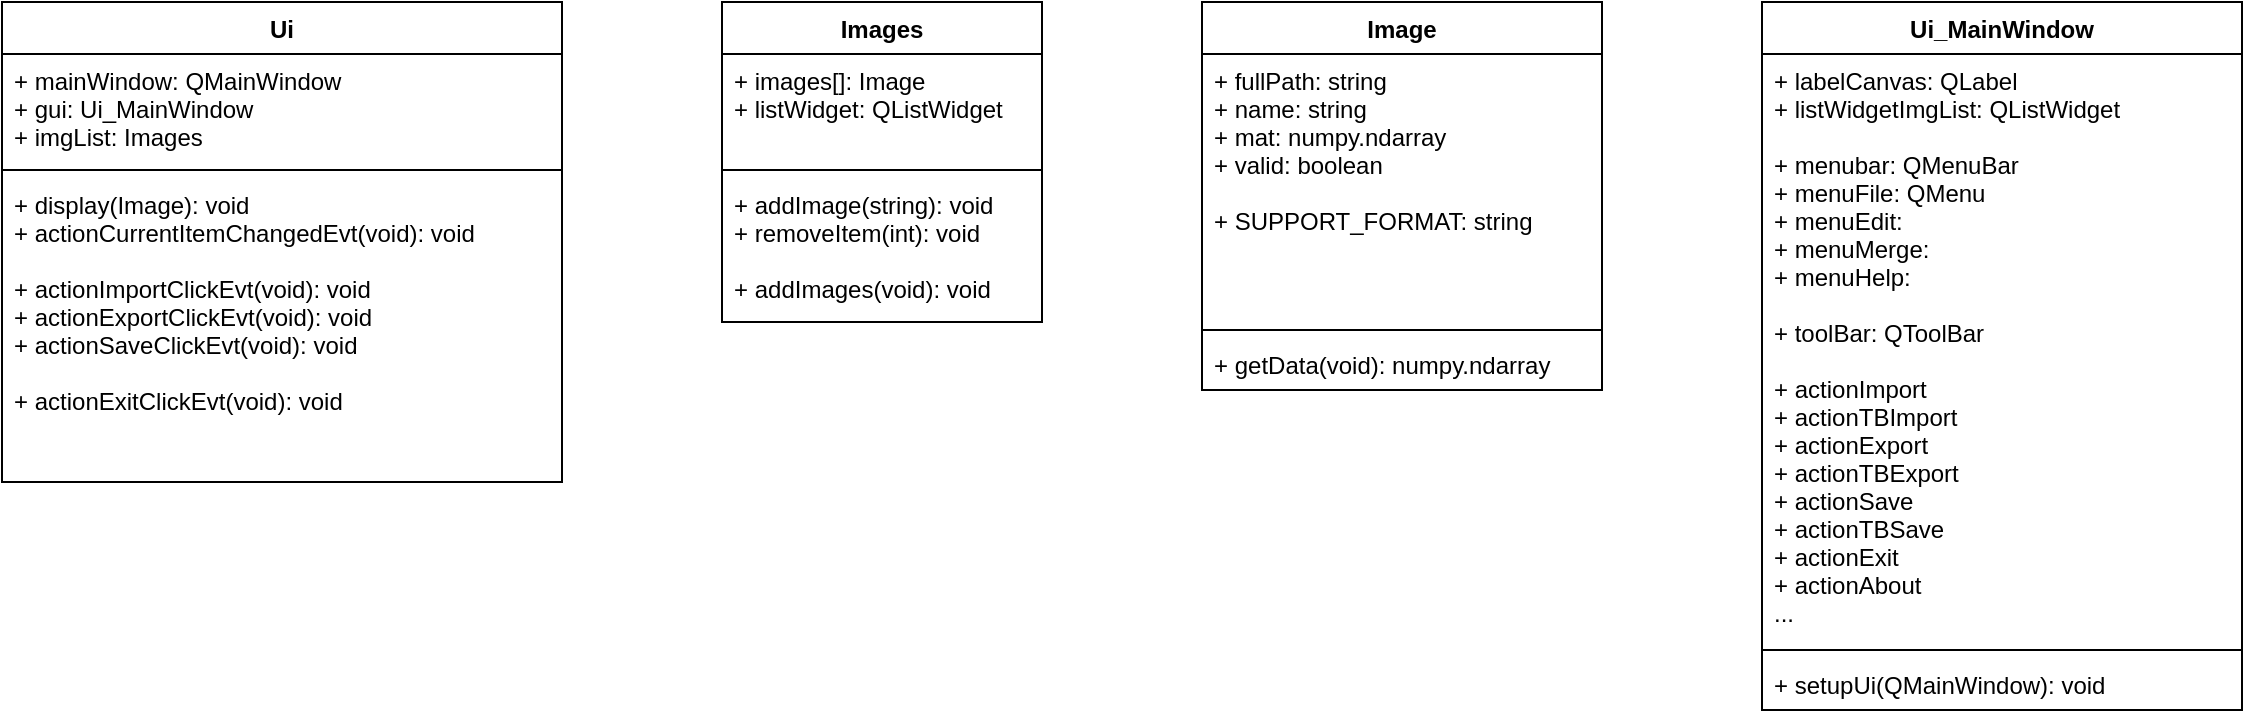 <mxfile version="11.1.4" type="device"><diagram id="X4strXr6Sie6A4-kC9Yf" name="Page-1"><mxGraphModel dx="1422" dy="825" grid="1" gridSize="10" guides="1" tooltips="1" connect="1" arrows="1" fold="1" page="1" pageScale="1" pageWidth="1169" pageHeight="827" math="0" shadow="0"><root><mxCell id="0"/><mxCell id="1" parent="0"/><mxCell id="5aNTFG8WhagijWf9Qxbj-1" value="Ui_MainWindow" style="swimlane;fontStyle=1;align=center;verticalAlign=top;childLayout=stackLayout;horizontal=1;startSize=26;horizontalStack=0;resizeParent=1;resizeParentMax=0;resizeLast=0;collapsible=1;marginBottom=0;" parent="1" vertex="1"><mxGeometry x="920" y="40" width="240" height="354" as="geometry"/></mxCell><mxCell id="5aNTFG8WhagijWf9Qxbj-2" value="+ labelCanvas: QLabel&#10;+ listWidgetImgList: QListWidget&#10;&#10;+ menubar: QMenuBar&#10;+ menuFile: QMenu&#10;+ menuEdit:&#10;+ menuMerge:&#10;+ menuHelp:&#10;&#10;+ toolBar: QToolBar&#10;&#10;+ actionImport&#10;+ actionTBImport&#10;+ actionExport&#10;+ actionTBExport&#10;+ actionSave&#10;+ actionTBSave&#10;+ actionExit&#10;+ actionAbout&#10;..." style="text;strokeColor=none;fillColor=none;align=left;verticalAlign=top;spacingLeft=4;spacingRight=4;overflow=hidden;rotatable=0;points=[[0,0.5],[1,0.5]];portConstraint=eastwest;" parent="5aNTFG8WhagijWf9Qxbj-1" vertex="1"><mxGeometry y="26" width="240" height="294" as="geometry"/></mxCell><mxCell id="5aNTFG8WhagijWf9Qxbj-3" value="" style="line;strokeWidth=1;fillColor=none;align=left;verticalAlign=middle;spacingTop=-1;spacingLeft=3;spacingRight=3;rotatable=0;labelPosition=right;points=[];portConstraint=eastwest;" parent="5aNTFG8WhagijWf9Qxbj-1" vertex="1"><mxGeometry y="320" width="240" height="8" as="geometry"/></mxCell><mxCell id="5aNTFG8WhagijWf9Qxbj-4" value="+ setupUi(QMainWindow): void" style="text;strokeColor=none;fillColor=none;align=left;verticalAlign=top;spacingLeft=4;spacingRight=4;overflow=hidden;rotatable=0;points=[[0,0.5],[1,0.5]];portConstraint=eastwest;" parent="5aNTFG8WhagijWf9Qxbj-1" vertex="1"><mxGeometry y="328" width="240" height="26" as="geometry"/></mxCell><mxCell id="5aNTFG8WhagijWf9Qxbj-5" value="Image" style="swimlane;fontStyle=1;align=center;verticalAlign=top;childLayout=stackLayout;horizontal=1;startSize=26;horizontalStack=0;resizeParent=1;resizeParentMax=0;resizeLast=0;collapsible=1;marginBottom=0;" parent="1" vertex="1"><mxGeometry x="640" y="40" width="200" height="194" as="geometry"/></mxCell><mxCell id="5aNTFG8WhagijWf9Qxbj-6" value="+ fullPath: string&#10;+ name: string&#10;+ mat: numpy.ndarray&#10;+ valid: boolean&#10;&#10;+ SUPPORT_FORMAT: string" style="text;strokeColor=none;fillColor=none;align=left;verticalAlign=top;spacingLeft=4;spacingRight=4;overflow=hidden;rotatable=0;points=[[0,0.5],[1,0.5]];portConstraint=eastwest;" parent="5aNTFG8WhagijWf9Qxbj-5" vertex="1"><mxGeometry y="26" width="200" height="134" as="geometry"/></mxCell><mxCell id="5aNTFG8WhagijWf9Qxbj-7" value="" style="line;strokeWidth=1;fillColor=none;align=left;verticalAlign=middle;spacingTop=-1;spacingLeft=3;spacingRight=3;rotatable=0;labelPosition=right;points=[];portConstraint=eastwest;" parent="5aNTFG8WhagijWf9Qxbj-5" vertex="1"><mxGeometry y="160" width="200" height="8" as="geometry"/></mxCell><mxCell id="5aNTFG8WhagijWf9Qxbj-8" value="+ getData(void): numpy.ndarray" style="text;strokeColor=none;fillColor=none;align=left;verticalAlign=top;spacingLeft=4;spacingRight=4;overflow=hidden;rotatable=0;points=[[0,0.5],[1,0.5]];portConstraint=eastwest;" parent="5aNTFG8WhagijWf9Qxbj-5" vertex="1"><mxGeometry y="168" width="200" height="26" as="geometry"/></mxCell><mxCell id="5aNTFG8WhagijWf9Qxbj-9" value="Images" style="swimlane;fontStyle=1;align=center;verticalAlign=top;childLayout=stackLayout;horizontal=1;startSize=26;horizontalStack=0;resizeParent=1;resizeParentMax=0;resizeLast=0;collapsible=1;marginBottom=0;" parent="1" vertex="1"><mxGeometry x="400" y="40" width="160" height="160" as="geometry"/></mxCell><mxCell id="5aNTFG8WhagijWf9Qxbj-10" value="+ images[]: Image&#10;+ listWidget: QListWidget" style="text;strokeColor=none;fillColor=none;align=left;verticalAlign=top;spacingLeft=4;spacingRight=4;overflow=hidden;rotatable=0;points=[[0,0.5],[1,0.5]];portConstraint=eastwest;" parent="5aNTFG8WhagijWf9Qxbj-9" vertex="1"><mxGeometry y="26" width="160" height="54" as="geometry"/></mxCell><mxCell id="5aNTFG8WhagijWf9Qxbj-11" value="" style="line;strokeWidth=1;fillColor=none;align=left;verticalAlign=middle;spacingTop=-1;spacingLeft=3;spacingRight=3;rotatable=0;labelPosition=right;points=[];portConstraint=eastwest;" parent="5aNTFG8WhagijWf9Qxbj-9" vertex="1"><mxGeometry y="80" width="160" height="8" as="geometry"/></mxCell><mxCell id="5aNTFG8WhagijWf9Qxbj-12" value="+ addImage(string): void&#10;+ removeItem(int): void&#10;&#10;+ addImages(void): void" style="text;strokeColor=none;fillColor=none;align=left;verticalAlign=top;spacingLeft=4;spacingRight=4;overflow=hidden;rotatable=0;points=[[0,0.5],[1,0.5]];portConstraint=eastwest;" parent="5aNTFG8WhagijWf9Qxbj-9" vertex="1"><mxGeometry y="88" width="160" height="72" as="geometry"/></mxCell><mxCell id="5aNTFG8WhagijWf9Qxbj-14" value="Ui" style="swimlane;fontStyle=1;align=center;verticalAlign=top;childLayout=stackLayout;horizontal=1;startSize=26;horizontalStack=0;resizeParent=1;resizeParentMax=0;resizeLast=0;collapsible=1;marginBottom=0;" parent="1" vertex="1"><mxGeometry x="40" y="40" width="280" height="240" as="geometry"/></mxCell><mxCell id="5aNTFG8WhagijWf9Qxbj-15" value="+ mainWindow: QMainWindow&#10;+ gui: Ui_MainWindow&#10;+ imgList: Images" style="text;strokeColor=none;fillColor=none;align=left;verticalAlign=top;spacingLeft=4;spacingRight=4;overflow=hidden;rotatable=0;points=[[0,0.5],[1,0.5]];portConstraint=eastwest;" parent="5aNTFG8WhagijWf9Qxbj-14" vertex="1"><mxGeometry y="26" width="280" height="54" as="geometry"/></mxCell><mxCell id="5aNTFG8WhagijWf9Qxbj-16" value="" style="line;strokeWidth=1;fillColor=none;align=left;verticalAlign=middle;spacingTop=-1;spacingLeft=3;spacingRight=3;rotatable=0;labelPosition=right;points=[];portConstraint=eastwest;" parent="5aNTFG8WhagijWf9Qxbj-14" vertex="1"><mxGeometry y="80" width="280" height="8" as="geometry"/></mxCell><mxCell id="5aNTFG8WhagijWf9Qxbj-17" value="+ display(Image): void&#10;+ actionCurrentItemChangedEvt(void): void&#10;&#10;+ actionImportClickEvt(void): void&#10;+ actionExportClickEvt(void): void&#10;+ actionSaveClickEvt(void): void&#10;&#10;+ actionExitClickEvt(void): void" style="text;strokeColor=none;fillColor=none;align=left;verticalAlign=top;spacingLeft=4;spacingRight=4;overflow=hidden;rotatable=0;points=[[0,0.5],[1,0.5]];portConstraint=eastwest;" parent="5aNTFG8WhagijWf9Qxbj-14" vertex="1"><mxGeometry y="88" width="280" height="152" as="geometry"/></mxCell></root></mxGraphModel></diagram></mxfile>